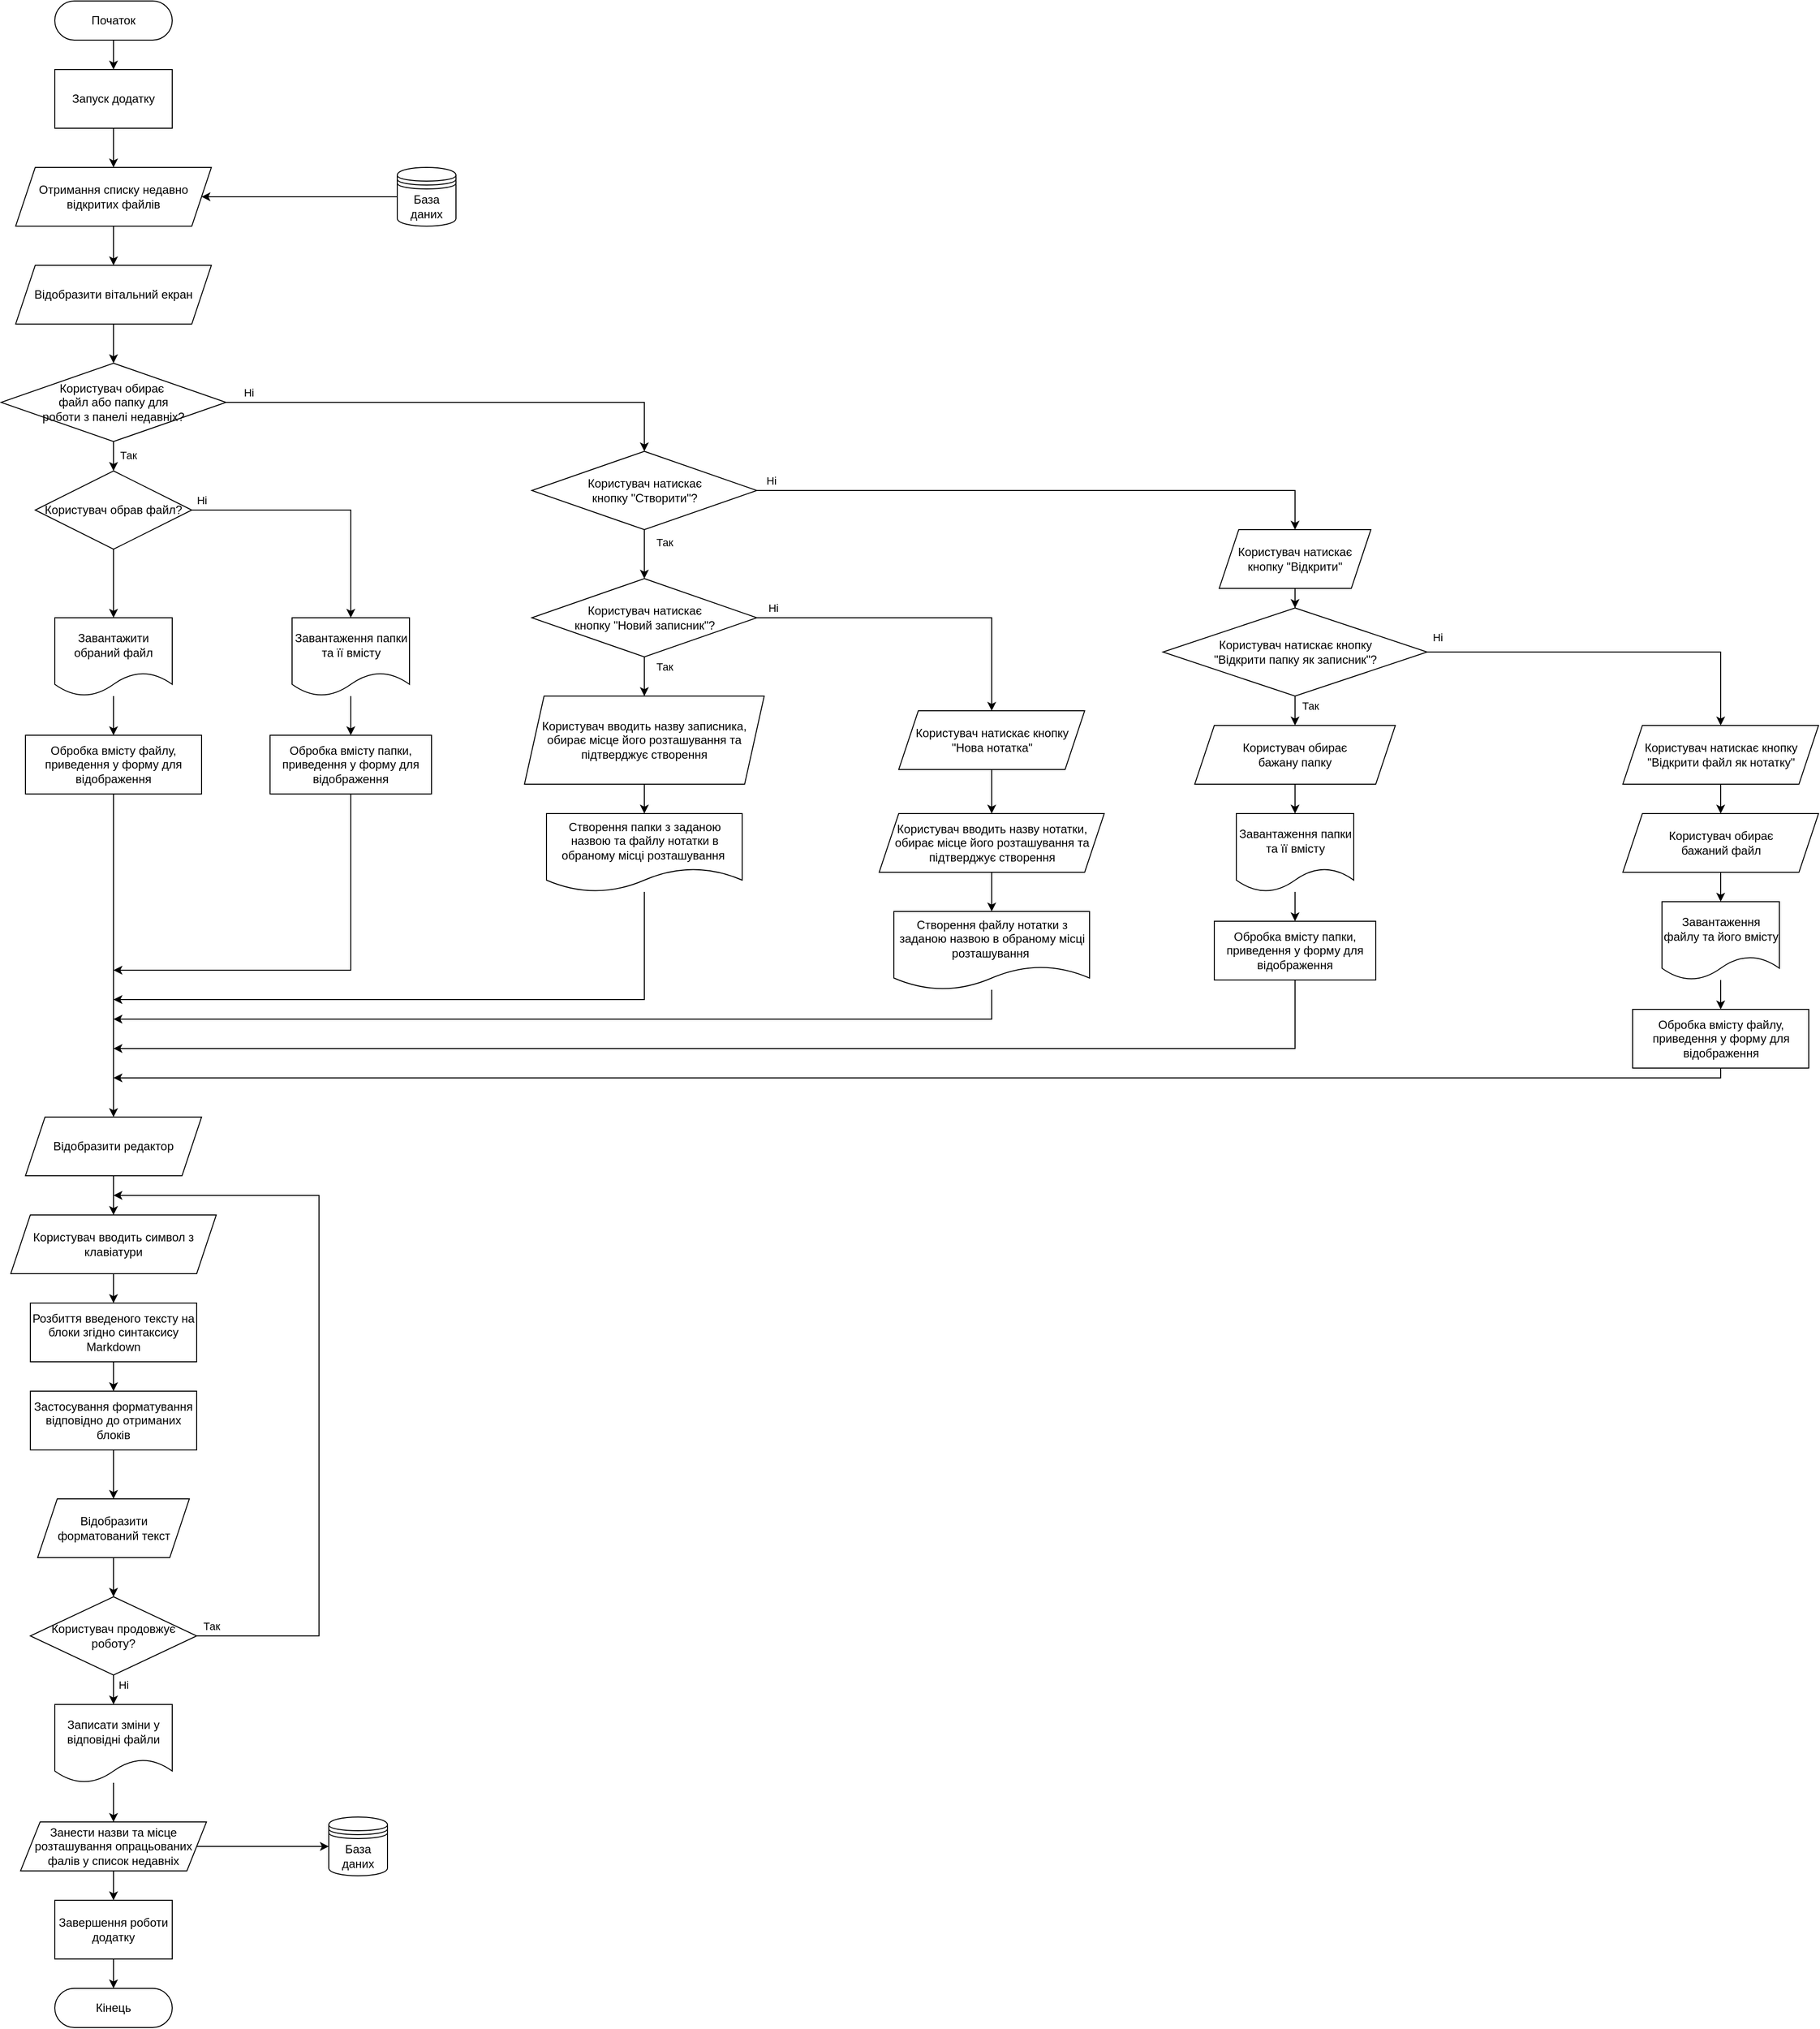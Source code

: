 <mxfile version="24.7.7">
  <diagram name="Page-1" id="gWtPbJ2O6Jscst8-D_sE">
    <mxGraphModel dx="2625" dy="1393" grid="1" gridSize="10" guides="1" tooltips="1" connect="1" arrows="1" fold="1" page="1" pageScale="1" pageWidth="850" pageHeight="1100" math="0" shadow="0">
      <root>
        <mxCell id="0" />
        <mxCell id="1" parent="0" />
        <mxCell id="EPE6BxK0IPjFPiHwXgnp-8" value="" style="edgeStyle=orthogonalEdgeStyle;rounded=0;orthogonalLoop=1;jettySize=auto;html=1;" parent="1" source="EPE6BxK0IPjFPiHwXgnp-2" target="EPE6BxK0IPjFPiHwXgnp-4" edge="1">
          <mxGeometry relative="1" as="geometry" />
        </mxCell>
        <mxCell id="EPE6BxK0IPjFPiHwXgnp-2" value="Початок" style="rounded=1;whiteSpace=wrap;html=1;arcSize=50;" parent="1" vertex="1">
          <mxGeometry x="350" y="90" width="120" height="40" as="geometry" />
        </mxCell>
        <mxCell id="EPE6BxK0IPjFPiHwXgnp-3" value="Кінець" style="rounded=1;whiteSpace=wrap;html=1;arcSize=50;" parent="1" vertex="1">
          <mxGeometry x="350" y="2120" width="120" height="40" as="geometry" />
        </mxCell>
        <mxCell id="EPE6BxK0IPjFPiHwXgnp-9" value="" style="edgeStyle=orthogonalEdgeStyle;rounded=0;orthogonalLoop=1;jettySize=auto;html=1;" parent="1" source="EPE6BxK0IPjFPiHwXgnp-4" target="EPE6BxK0IPjFPiHwXgnp-5" edge="1">
          <mxGeometry relative="1" as="geometry" />
        </mxCell>
        <mxCell id="EPE6BxK0IPjFPiHwXgnp-4" value="Запуск додатку" style="rounded=0;whiteSpace=wrap;html=1;" parent="1" vertex="1">
          <mxGeometry x="350" y="160" width="120" height="60" as="geometry" />
        </mxCell>
        <mxCell id="EPE6BxK0IPjFPiHwXgnp-13" style="edgeStyle=orthogonalEdgeStyle;rounded=0;orthogonalLoop=1;jettySize=auto;html=1;entryX=0.5;entryY=0;entryDx=0;entryDy=0;" parent="1" source="EPE6BxK0IPjFPiHwXgnp-5" target="EPE6BxK0IPjFPiHwXgnp-12" edge="1">
          <mxGeometry relative="1" as="geometry" />
        </mxCell>
        <mxCell id="EPE6BxK0IPjFPiHwXgnp-5" value="Отримання списку недавно відкритих файлів" style="shape=parallelogram;perimeter=parallelogramPerimeter;whiteSpace=wrap;html=1;fixedSize=1;" parent="1" vertex="1">
          <mxGeometry x="310" y="260" width="200" height="60" as="geometry" />
        </mxCell>
        <mxCell id="EPE6BxK0IPjFPiHwXgnp-11" style="edgeStyle=orthogonalEdgeStyle;rounded=0;orthogonalLoop=1;jettySize=auto;html=1;entryX=1;entryY=0.5;entryDx=0;entryDy=0;" parent="1" source="EPE6BxK0IPjFPiHwXgnp-6" target="EPE6BxK0IPjFPiHwXgnp-5" edge="1">
          <mxGeometry relative="1" as="geometry" />
        </mxCell>
        <mxCell id="EPE6BxK0IPjFPiHwXgnp-6" value="База даних" style="shape=datastore;whiteSpace=wrap;html=1;" parent="1" vertex="1">
          <mxGeometry x="700" y="260" width="60" height="60" as="geometry" />
        </mxCell>
        <mxCell id="EPE6BxK0IPjFPiHwXgnp-15" style="edgeStyle=orthogonalEdgeStyle;rounded=0;orthogonalLoop=1;jettySize=auto;html=1;entryX=0.5;entryY=0;entryDx=0;entryDy=0;" parent="1" source="EPE6BxK0IPjFPiHwXgnp-12" target="EPE6BxK0IPjFPiHwXgnp-14" edge="1">
          <mxGeometry relative="1" as="geometry" />
        </mxCell>
        <mxCell id="EPE6BxK0IPjFPiHwXgnp-12" value="Відобразити вітальний екран" style="shape=parallelogram;perimeter=parallelogramPerimeter;whiteSpace=wrap;html=1;fixedSize=1;" parent="1" vertex="1">
          <mxGeometry x="310" y="360" width="200" height="60" as="geometry" />
        </mxCell>
        <mxCell id="EPE6BxK0IPjFPiHwXgnp-17" value="" style="edgeStyle=orthogonalEdgeStyle;rounded=0;orthogonalLoop=1;jettySize=auto;html=1;entryX=0.5;entryY=0;entryDx=0;entryDy=0;" parent="1" source="EPE6BxK0IPjFPiHwXgnp-14" target="Xb7c7R6k7_6qNOGAgzvP-1" edge="1">
          <mxGeometry relative="1" as="geometry" />
        </mxCell>
        <mxCell id="EPE6BxK0IPjFPiHwXgnp-22" value="Так" style="edgeLabel;html=1;align=center;verticalAlign=middle;resizable=0;points=[];" parent="EPE6BxK0IPjFPiHwXgnp-17" vertex="1" connectable="0">
          <mxGeometry x="-0.38" y="-1" relative="1" as="geometry">
            <mxPoint x="16" y="-2" as="offset" />
          </mxGeometry>
        </mxCell>
        <mxCell id="EPE6BxK0IPjFPiHwXgnp-24" value="" style="edgeStyle=orthogonalEdgeStyle;rounded=0;orthogonalLoop=1;jettySize=auto;html=1;" parent="1" source="EPE6BxK0IPjFPiHwXgnp-14" target="EPE6BxK0IPjFPiHwXgnp-23" edge="1">
          <mxGeometry relative="1" as="geometry" />
        </mxCell>
        <mxCell id="EPE6BxK0IPjFPiHwXgnp-60" value="Ні" style="edgeLabel;html=1;align=center;verticalAlign=middle;resizable=0;points=[];" parent="EPE6BxK0IPjFPiHwXgnp-24" vertex="1" connectable="0">
          <mxGeometry x="-0.903" relative="1" as="geometry">
            <mxPoint y="-10" as="offset" />
          </mxGeometry>
        </mxCell>
        <mxCell id="EPE6BxK0IPjFPiHwXgnp-14" value="Користувач обирає&amp;nbsp;&lt;div&gt;файл&amp;nbsp;&lt;span style=&quot;background-color: initial;&quot;&gt;або папку для&lt;/span&gt;&lt;div&gt;&lt;div&gt;роботи з панелі недавніх?&lt;/div&gt;&lt;/div&gt;&lt;/div&gt;" style="rhombus;whiteSpace=wrap;html=1;" parent="1" vertex="1">
          <mxGeometry x="295" y="460" width="230" height="80" as="geometry" />
        </mxCell>
        <mxCell id="EPE6BxK0IPjFPiHwXgnp-19" style="edgeStyle=orthogonalEdgeStyle;rounded=0;orthogonalLoop=1;jettySize=auto;html=1;entryX=0.5;entryY=0;entryDx=0;entryDy=0;" parent="1" source="EPE6BxK0IPjFPiHwXgnp-16" target="EPE6BxK0IPjFPiHwXgnp-18" edge="1">
          <mxGeometry relative="1" as="geometry" />
        </mxCell>
        <mxCell id="EPE6BxK0IPjFPiHwXgnp-16" value="Завантажити обраний файл" style="shape=document;whiteSpace=wrap;html=1;boundedLbl=1;" parent="1" vertex="1">
          <mxGeometry x="350" y="720" width="120" height="80" as="geometry" />
        </mxCell>
        <mxCell id="EPE6BxK0IPjFPiHwXgnp-21" style="edgeStyle=orthogonalEdgeStyle;rounded=0;orthogonalLoop=1;jettySize=auto;html=1;entryX=0.5;entryY=0;entryDx=0;entryDy=0;" parent="1" source="EPE6BxK0IPjFPiHwXgnp-18" target="EPE6BxK0IPjFPiHwXgnp-20" edge="1">
          <mxGeometry relative="1" as="geometry" />
        </mxCell>
        <mxCell id="EPE6BxK0IPjFPiHwXgnp-18" value="Обробка вмісту файлу, приведення у форму для відображення" style="rounded=0;whiteSpace=wrap;html=1;" parent="1" vertex="1">
          <mxGeometry x="320" y="840" width="180" height="60" as="geometry" />
        </mxCell>
        <mxCell id="EPE6BxK0IPjFPiHwXgnp-69" style="edgeStyle=orthogonalEdgeStyle;rounded=0;orthogonalLoop=1;jettySize=auto;html=1;entryX=0.5;entryY=0;entryDx=0;entryDy=0;" parent="1" source="EPE6BxK0IPjFPiHwXgnp-20" target="EPE6BxK0IPjFPiHwXgnp-68" edge="1">
          <mxGeometry relative="1" as="geometry" />
        </mxCell>
        <mxCell id="EPE6BxK0IPjFPiHwXgnp-20" value="Відобразити редактор" style="shape=parallelogram;perimeter=parallelogramPerimeter;whiteSpace=wrap;html=1;fixedSize=1;" parent="1" vertex="1">
          <mxGeometry x="320" y="1230" width="180" height="60" as="geometry" />
        </mxCell>
        <mxCell id="EPE6BxK0IPjFPiHwXgnp-26" value="" style="edgeStyle=orthogonalEdgeStyle;rounded=0;orthogonalLoop=1;jettySize=auto;html=1;" parent="1" source="EPE6BxK0IPjFPiHwXgnp-23" target="EPE6BxK0IPjFPiHwXgnp-25" edge="1">
          <mxGeometry relative="1" as="geometry" />
        </mxCell>
        <mxCell id="EPE6BxK0IPjFPiHwXgnp-61" value="Так" style="edgeLabel;html=1;align=center;verticalAlign=middle;resizable=0;points=[];" parent="EPE6BxK0IPjFPiHwXgnp-26" vertex="1" connectable="0">
          <mxGeometry x="-0.505" relative="1" as="geometry">
            <mxPoint x="20" as="offset" />
          </mxGeometry>
        </mxCell>
        <mxCell id="EPE6BxK0IPjFPiHwXgnp-40" style="edgeStyle=orthogonalEdgeStyle;rounded=0;orthogonalLoop=1;jettySize=auto;html=1;entryX=0.5;entryY=0;entryDx=0;entryDy=0;" parent="1" source="EPE6BxK0IPjFPiHwXgnp-23" target="EPE6BxK0IPjFPiHwXgnp-63" edge="1">
          <mxGeometry relative="1" as="geometry">
            <mxPoint x="1622.5" y="640" as="targetPoint" />
          </mxGeometry>
        </mxCell>
        <mxCell id="EPE6BxK0IPjFPiHwXgnp-62" value="Ні" style="edgeLabel;html=1;align=center;verticalAlign=middle;resizable=0;points=[];" parent="EPE6BxK0IPjFPiHwXgnp-40" vertex="1" connectable="0">
          <mxGeometry x="-0.943" y="3" relative="1" as="geometry">
            <mxPoint x="-3" y="-7" as="offset" />
          </mxGeometry>
        </mxCell>
        <mxCell id="EPE6BxK0IPjFPiHwXgnp-23" value="Користувач натискає&lt;div&gt;кнопку &quot;Створити&quot;&lt;span style=&quot;background-color: initial;&quot;&gt;?&lt;/span&gt;&lt;/div&gt;" style="rhombus;whiteSpace=wrap;html=1;" parent="1" vertex="1">
          <mxGeometry x="837.5" y="550" width="230" height="80" as="geometry" />
        </mxCell>
        <mxCell id="EPE6BxK0IPjFPiHwXgnp-28" style="edgeStyle=orthogonalEdgeStyle;rounded=0;orthogonalLoop=1;jettySize=auto;html=1;entryX=0.5;entryY=0;entryDx=0;entryDy=0;" parent="1" source="EPE6BxK0IPjFPiHwXgnp-25" target="EPE6BxK0IPjFPiHwXgnp-27" edge="1">
          <mxGeometry relative="1" as="geometry" />
        </mxCell>
        <mxCell id="EPE6BxK0IPjFPiHwXgnp-32" value="Так" style="edgeLabel;html=1;align=center;verticalAlign=middle;resizable=0;points=[];" parent="EPE6BxK0IPjFPiHwXgnp-28" vertex="1" connectable="0">
          <mxGeometry x="-0.325" relative="1" as="geometry">
            <mxPoint x="20" y="-4" as="offset" />
          </mxGeometry>
        </mxCell>
        <mxCell id="EPE6BxK0IPjFPiHwXgnp-33" style="edgeStyle=orthogonalEdgeStyle;rounded=0;orthogonalLoop=1;jettySize=auto;html=1;entryX=0.5;entryY=0;entryDx=0;entryDy=0;" parent="1" source="EPE6BxK0IPjFPiHwXgnp-25" target="EPE6BxK0IPjFPiHwXgnp-34" edge="1">
          <mxGeometry relative="1" as="geometry">
            <mxPoint x="1302.5" y="800" as="targetPoint" />
          </mxGeometry>
        </mxCell>
        <mxCell id="EPE6BxK0IPjFPiHwXgnp-65" value="Ні" style="edgeLabel;html=1;align=center;verticalAlign=middle;resizable=0;points=[];" parent="EPE6BxK0IPjFPiHwXgnp-33" vertex="1" connectable="0">
          <mxGeometry x="-0.846" y="3" relative="1" as="geometry">
            <mxPoint x="-10" y="-7" as="offset" />
          </mxGeometry>
        </mxCell>
        <mxCell id="EPE6BxK0IPjFPiHwXgnp-25" value="Користувач натискає&lt;div&gt;кнопку &quot;Новий записник&quot;&lt;span style=&quot;background-color: initial;&quot;&gt;?&lt;/span&gt;&lt;/div&gt;" style="rhombus;whiteSpace=wrap;html=1;" parent="1" vertex="1">
          <mxGeometry x="837.5" y="680" width="230" height="80" as="geometry" />
        </mxCell>
        <mxCell id="EPE6BxK0IPjFPiHwXgnp-30" value="" style="edgeStyle=orthogonalEdgeStyle;rounded=0;orthogonalLoop=1;jettySize=auto;html=1;" parent="1" source="EPE6BxK0IPjFPiHwXgnp-27" target="EPE6BxK0IPjFPiHwXgnp-29" edge="1">
          <mxGeometry relative="1" as="geometry" />
        </mxCell>
        <mxCell id="EPE6BxK0IPjFPiHwXgnp-27" value="Користувач вводить назву записника, обирає місце його розташування та підтверджує створення" style="shape=parallelogram;perimeter=parallelogramPerimeter;whiteSpace=wrap;html=1;fixedSize=1;" parent="1" vertex="1">
          <mxGeometry x="830" y="800" width="245" height="90" as="geometry" />
        </mxCell>
        <mxCell id="EPE6BxK0IPjFPiHwXgnp-31" style="edgeStyle=orthogonalEdgeStyle;rounded=0;orthogonalLoop=1;jettySize=auto;html=1;" parent="1" source="EPE6BxK0IPjFPiHwXgnp-29" edge="1">
          <mxGeometry relative="1" as="geometry">
            <mxPoint x="410" y="1110" as="targetPoint" />
            <Array as="points">
              <mxPoint x="720" y="1110" />
              <mxPoint x="410" y="1110" />
            </Array>
          </mxGeometry>
        </mxCell>
        <mxCell id="EPE6BxK0IPjFPiHwXgnp-29" value="Створення папки з заданою назвою та файлу нотатки в обраному місці розташування&amp;nbsp;" style="shape=document;whiteSpace=wrap;html=1;boundedLbl=1;" parent="1" vertex="1">
          <mxGeometry x="852.5" y="920" width="200" height="80" as="geometry" />
        </mxCell>
        <mxCell id="EPE6BxK0IPjFPiHwXgnp-36" value="" style="edgeStyle=orthogonalEdgeStyle;rounded=0;orthogonalLoop=1;jettySize=auto;html=1;" parent="1" source="EPE6BxK0IPjFPiHwXgnp-34" target="EPE6BxK0IPjFPiHwXgnp-35" edge="1">
          <mxGeometry relative="1" as="geometry" />
        </mxCell>
        <mxCell id="EPE6BxK0IPjFPiHwXgnp-34" value="Користувач натискає кнопку &quot;Нова нотатка&quot;" style="shape=parallelogram;perimeter=parallelogramPerimeter;whiteSpace=wrap;html=1;fixedSize=1;" parent="1" vertex="1">
          <mxGeometry x="1212.5" y="815" width="190" height="60" as="geometry" />
        </mxCell>
        <mxCell id="EPE6BxK0IPjFPiHwXgnp-38" value="" style="edgeStyle=orthogonalEdgeStyle;rounded=0;orthogonalLoop=1;jettySize=auto;html=1;" parent="1" source="EPE6BxK0IPjFPiHwXgnp-35" target="EPE6BxK0IPjFPiHwXgnp-37" edge="1">
          <mxGeometry relative="1" as="geometry" />
        </mxCell>
        <mxCell id="EPE6BxK0IPjFPiHwXgnp-35" value="Користувач вводить назву нотатки, обирає місце його розташування та підтверджує створення" style="shape=parallelogram;perimeter=parallelogramPerimeter;whiteSpace=wrap;html=1;fixedSize=1;" parent="1" vertex="1">
          <mxGeometry x="1192.5" y="920" width="230" height="60" as="geometry" />
        </mxCell>
        <mxCell id="EPE6BxK0IPjFPiHwXgnp-39" style="edgeStyle=orthogonalEdgeStyle;rounded=0;orthogonalLoop=1;jettySize=auto;html=1;" parent="1" source="EPE6BxK0IPjFPiHwXgnp-37" edge="1">
          <mxGeometry relative="1" as="geometry">
            <mxPoint x="410" y="1130.0" as="targetPoint" />
            <Array as="points">
              <mxPoint x="1308" y="1130" />
            </Array>
          </mxGeometry>
        </mxCell>
        <mxCell id="EPE6BxK0IPjFPiHwXgnp-37" value="Створення файлу нотатки з заданою назвою в обраному місці розташування&amp;nbsp;" style="shape=document;whiteSpace=wrap;html=1;boundedLbl=1;" parent="1" vertex="1">
          <mxGeometry x="1207.5" y="1020" width="200" height="80" as="geometry" />
        </mxCell>
        <mxCell id="EPE6BxK0IPjFPiHwXgnp-48" style="edgeStyle=orthogonalEdgeStyle;rounded=0;orthogonalLoop=1;jettySize=auto;html=1;entryX=0.5;entryY=0;entryDx=0;entryDy=0;" parent="1" source="EPE6BxK0IPjFPiHwXgnp-41" target="EPE6BxK0IPjFPiHwXgnp-43" edge="1">
          <mxGeometry relative="1" as="geometry" />
        </mxCell>
        <mxCell id="EPE6BxK0IPjFPiHwXgnp-66" value="Так" style="edgeLabel;html=1;align=center;verticalAlign=middle;resizable=0;points=[];" parent="EPE6BxK0IPjFPiHwXgnp-48" vertex="1" connectable="0">
          <mxGeometry x="-0.629" y="-1" relative="1" as="geometry">
            <mxPoint x="16" as="offset" />
          </mxGeometry>
        </mxCell>
        <mxCell id="EPE6BxK0IPjFPiHwXgnp-51" style="edgeStyle=orthogonalEdgeStyle;rounded=0;orthogonalLoop=1;jettySize=auto;html=1;" parent="1" source="EPE6BxK0IPjFPiHwXgnp-41" target="EPE6BxK0IPjFPiHwXgnp-52" edge="1">
          <mxGeometry relative="1" as="geometry">
            <mxPoint x="2022.5" y="760" as="targetPoint" />
          </mxGeometry>
        </mxCell>
        <mxCell id="EPE6BxK0IPjFPiHwXgnp-67" value="Ні" style="edgeLabel;html=1;align=center;verticalAlign=middle;resizable=0;points=[];" parent="EPE6BxK0IPjFPiHwXgnp-51" vertex="1" connectable="0">
          <mxGeometry x="-0.893" y="1" relative="1" as="geometry">
            <mxPoint x="-10" y="-14" as="offset" />
          </mxGeometry>
        </mxCell>
        <mxCell id="EPE6BxK0IPjFPiHwXgnp-41" value="Користувач натискає&amp;nbsp;&lt;span style=&quot;background-color: initial;&quot;&gt;кнопку&lt;/span&gt;&lt;div&gt;&lt;span style=&quot;background-color: initial;&quot;&gt;&quot;Відкрити папку як записник&quot;&lt;/span&gt;&lt;span style=&quot;background-color: initial;&quot;&gt;?&lt;/span&gt;&lt;/div&gt;" style="rhombus;whiteSpace=wrap;html=1;" parent="1" vertex="1">
          <mxGeometry x="1482.5" y="710" width="270" height="90" as="geometry" />
        </mxCell>
        <mxCell id="EPE6BxK0IPjFPiHwXgnp-49" style="edgeStyle=orthogonalEdgeStyle;rounded=0;orthogonalLoop=1;jettySize=auto;html=1;entryX=0.5;entryY=0;entryDx=0;entryDy=0;" parent="1" source="EPE6BxK0IPjFPiHwXgnp-43" target="EPE6BxK0IPjFPiHwXgnp-44" edge="1">
          <mxGeometry relative="1" as="geometry" />
        </mxCell>
        <mxCell id="EPE6BxK0IPjFPiHwXgnp-43" value="Користувач обирає&lt;div&gt;бажану папку&lt;/div&gt;" style="shape=parallelogram;perimeter=parallelogramPerimeter;whiteSpace=wrap;html=1;fixedSize=1;" parent="1" vertex="1">
          <mxGeometry x="1515" y="830" width="205" height="60" as="geometry" />
        </mxCell>
        <mxCell id="EPE6BxK0IPjFPiHwXgnp-50" style="edgeStyle=orthogonalEdgeStyle;rounded=0;orthogonalLoop=1;jettySize=auto;html=1;entryX=0.5;entryY=0;entryDx=0;entryDy=0;" parent="1" source="EPE6BxK0IPjFPiHwXgnp-44" target="EPE6BxK0IPjFPiHwXgnp-45" edge="1">
          <mxGeometry relative="1" as="geometry" />
        </mxCell>
        <mxCell id="EPE6BxK0IPjFPiHwXgnp-44" value="Завантаження папки та її вмісту" style="shape=document;whiteSpace=wrap;html=1;boundedLbl=1;" parent="1" vertex="1">
          <mxGeometry x="1557.5" y="920" width="120" height="80" as="geometry" />
        </mxCell>
        <mxCell id="EPE6BxK0IPjFPiHwXgnp-46" style="edgeStyle=orthogonalEdgeStyle;rounded=0;orthogonalLoop=1;jettySize=auto;html=1;" parent="1" source="EPE6BxK0IPjFPiHwXgnp-45" edge="1">
          <mxGeometry relative="1" as="geometry">
            <mxPoint x="410" y="1160" as="targetPoint" />
            <Array as="points">
              <mxPoint x="1385" y="1160" />
              <mxPoint x="410" y="1160" />
            </Array>
          </mxGeometry>
        </mxCell>
        <mxCell id="EPE6BxK0IPjFPiHwXgnp-45" value="Обробка вмісту папки, приведення у форму для відображення" style="rounded=0;whiteSpace=wrap;html=1;" parent="1" vertex="1">
          <mxGeometry x="1535" y="1030" width="165" height="60" as="geometry" />
        </mxCell>
        <mxCell id="EPE6BxK0IPjFPiHwXgnp-54" value="" style="edgeStyle=orthogonalEdgeStyle;rounded=0;orthogonalLoop=1;jettySize=auto;html=1;" parent="1" source="EPE6BxK0IPjFPiHwXgnp-52" target="EPE6BxK0IPjFPiHwXgnp-53" edge="1">
          <mxGeometry relative="1" as="geometry" />
        </mxCell>
        <mxCell id="EPE6BxK0IPjFPiHwXgnp-52" value="Користувач натискає кнопку &quot;Відкрити файл як нотатку&quot;" style="shape=parallelogram;perimeter=parallelogramPerimeter;whiteSpace=wrap;html=1;fixedSize=1;" parent="1" vertex="1">
          <mxGeometry x="1952.5" y="830" width="200" height="60" as="geometry" />
        </mxCell>
        <mxCell id="EPE6BxK0IPjFPiHwXgnp-58" style="edgeStyle=orthogonalEdgeStyle;rounded=0;orthogonalLoop=1;jettySize=auto;html=1;entryX=0.5;entryY=0;entryDx=0;entryDy=0;" parent="1" source="EPE6BxK0IPjFPiHwXgnp-53" target="EPE6BxK0IPjFPiHwXgnp-55" edge="1">
          <mxGeometry relative="1" as="geometry" />
        </mxCell>
        <mxCell id="EPE6BxK0IPjFPiHwXgnp-53" value="Користувач обирає&lt;div&gt;бажаний файл&lt;/div&gt;" style="shape=parallelogram;perimeter=parallelogramPerimeter;whiteSpace=wrap;html=1;fixedSize=1;" parent="1" vertex="1">
          <mxGeometry x="1952.5" y="920" width="200" height="60" as="geometry" />
        </mxCell>
        <mxCell id="EPE6BxK0IPjFPiHwXgnp-57" style="edgeStyle=orthogonalEdgeStyle;rounded=0;orthogonalLoop=1;jettySize=auto;html=1;entryX=0.5;entryY=0;entryDx=0;entryDy=0;" parent="1" source="EPE6BxK0IPjFPiHwXgnp-55" target="EPE6BxK0IPjFPiHwXgnp-56" edge="1">
          <mxGeometry relative="1" as="geometry" />
        </mxCell>
        <mxCell id="EPE6BxK0IPjFPiHwXgnp-55" value="Завантаження файлу та його вмісту" style="shape=document;whiteSpace=wrap;html=1;boundedLbl=1;" parent="1" vertex="1">
          <mxGeometry x="1992.5" y="1010" width="120" height="80" as="geometry" />
        </mxCell>
        <mxCell id="EPE6BxK0IPjFPiHwXgnp-59" style="edgeStyle=orthogonalEdgeStyle;rounded=0;orthogonalLoop=1;jettySize=auto;html=1;" parent="1" source="EPE6BxK0IPjFPiHwXgnp-56" edge="1">
          <mxGeometry relative="1" as="geometry">
            <mxPoint x="410" y="1190.0" as="targetPoint" />
            <Array as="points">
              <mxPoint x="2052" y="1190" />
            </Array>
          </mxGeometry>
        </mxCell>
        <mxCell id="EPE6BxK0IPjFPiHwXgnp-56" value="Обробка вмісту файлу, приведення у форму для відображення" style="rounded=0;whiteSpace=wrap;html=1;" parent="1" vertex="1">
          <mxGeometry x="1962.5" y="1120" width="180" height="60" as="geometry" />
        </mxCell>
        <mxCell id="EPE6BxK0IPjFPiHwXgnp-64" style="edgeStyle=orthogonalEdgeStyle;rounded=0;orthogonalLoop=1;jettySize=auto;html=1;" parent="1" source="EPE6BxK0IPjFPiHwXgnp-63" target="EPE6BxK0IPjFPiHwXgnp-41" edge="1">
          <mxGeometry relative="1" as="geometry" />
        </mxCell>
        <mxCell id="EPE6BxK0IPjFPiHwXgnp-63" value="Користувач натискає кнопку &quot;Відкрити&quot;" style="shape=parallelogram;perimeter=parallelogramPerimeter;whiteSpace=wrap;html=1;fixedSize=1;" parent="1" vertex="1">
          <mxGeometry x="1540" y="630" width="155" height="60" as="geometry" />
        </mxCell>
        <mxCell id="EPE6BxK0IPjFPiHwXgnp-71" value="" style="edgeStyle=orthogonalEdgeStyle;rounded=0;orthogonalLoop=1;jettySize=auto;html=1;" parent="1" source="EPE6BxK0IPjFPiHwXgnp-68" target="EPE6BxK0IPjFPiHwXgnp-70" edge="1">
          <mxGeometry relative="1" as="geometry" />
        </mxCell>
        <mxCell id="EPE6BxK0IPjFPiHwXgnp-68" value="Користувач вводить символ з клавіатури" style="shape=parallelogram;perimeter=parallelogramPerimeter;whiteSpace=wrap;html=1;fixedSize=1;" parent="1" vertex="1">
          <mxGeometry x="305" y="1330" width="210" height="60" as="geometry" />
        </mxCell>
        <mxCell id="EPE6BxK0IPjFPiHwXgnp-73" value="" style="edgeStyle=orthogonalEdgeStyle;rounded=0;orthogonalLoop=1;jettySize=auto;html=1;" parent="1" source="EPE6BxK0IPjFPiHwXgnp-70" target="EPE6BxK0IPjFPiHwXgnp-72" edge="1">
          <mxGeometry relative="1" as="geometry" />
        </mxCell>
        <mxCell id="EPE6BxK0IPjFPiHwXgnp-70" value="Розбиття введеного тексту на блоки згідно синтаксису Markdown" style="whiteSpace=wrap;html=1;" parent="1" vertex="1">
          <mxGeometry x="325" y="1420" width="170" height="60" as="geometry" />
        </mxCell>
        <mxCell id="EPE6BxK0IPjFPiHwXgnp-72" value="Застосування форматування відповідно до отриманих блоків" style="whiteSpace=wrap;html=1;" parent="1" vertex="1">
          <mxGeometry x="325" y="1510" width="170" height="60" as="geometry" />
        </mxCell>
        <mxCell id="EPE6BxK0IPjFPiHwXgnp-77" style="edgeStyle=orthogonalEdgeStyle;rounded=0;orthogonalLoop=1;jettySize=auto;html=1;entryX=0.5;entryY=0;entryDx=0;entryDy=0;exitX=0.5;exitY=1;exitDx=0;exitDy=0;" parent="1" source="EPE6BxK0IPjFPiHwXgnp-72" target="EPE6BxK0IPjFPiHwXgnp-76" edge="1">
          <mxGeometry relative="1" as="geometry">
            <mxPoint x="410" y="1670" as="sourcePoint" />
          </mxGeometry>
        </mxCell>
        <mxCell id="EPE6BxK0IPjFPiHwXgnp-80" style="edgeStyle=orthogonalEdgeStyle;rounded=0;orthogonalLoop=1;jettySize=auto;html=1;entryX=0.5;entryY=0;entryDx=0;entryDy=0;" parent="1" source="EPE6BxK0IPjFPiHwXgnp-76" target="EPE6BxK0IPjFPiHwXgnp-78" edge="1">
          <mxGeometry relative="1" as="geometry" />
        </mxCell>
        <mxCell id="EPE6BxK0IPjFPiHwXgnp-76" value="Відобразити форматований текст" style="shape=parallelogram;perimeter=parallelogramPerimeter;whiteSpace=wrap;html=1;fixedSize=1;" parent="1" vertex="1">
          <mxGeometry x="332.5" y="1620" width="155" height="60" as="geometry" />
        </mxCell>
        <mxCell id="EPE6BxK0IPjFPiHwXgnp-79" style="edgeStyle=orthogonalEdgeStyle;rounded=0;orthogonalLoop=1;jettySize=auto;html=1;" parent="1" source="EPE6BxK0IPjFPiHwXgnp-78" edge="1">
          <mxGeometry relative="1" as="geometry">
            <mxPoint x="410" y="1310" as="targetPoint" />
            <Array as="points">
              <mxPoint x="620" y="1760" />
              <mxPoint x="620" y="1310" />
            </Array>
          </mxGeometry>
        </mxCell>
        <mxCell id="EPE6BxK0IPjFPiHwXgnp-81" value="Так" style="edgeLabel;html=1;align=center;verticalAlign=middle;resizable=0;points=[];" parent="EPE6BxK0IPjFPiHwXgnp-79" vertex="1" connectable="0">
          <mxGeometry x="-0.921" relative="1" as="geometry">
            <mxPoint x="-16" y="-10" as="offset" />
          </mxGeometry>
        </mxCell>
        <mxCell id="EPE6BxK0IPjFPiHwXgnp-83" style="edgeStyle=orthogonalEdgeStyle;rounded=0;orthogonalLoop=1;jettySize=auto;html=1;entryX=0.5;entryY=0;entryDx=0;entryDy=0;" parent="1" source="EPE6BxK0IPjFPiHwXgnp-78" target="EPE6BxK0IPjFPiHwXgnp-82" edge="1">
          <mxGeometry relative="1" as="geometry" />
        </mxCell>
        <mxCell id="EPE6BxK0IPjFPiHwXgnp-84" value="Ні" style="edgeLabel;html=1;align=center;verticalAlign=middle;resizable=0;points=[];" parent="EPE6BxK0IPjFPiHwXgnp-83" vertex="1" connectable="0">
          <mxGeometry x="-0.596" y="-1" relative="1" as="geometry">
            <mxPoint x="11" as="offset" />
          </mxGeometry>
        </mxCell>
        <mxCell id="EPE6BxK0IPjFPiHwXgnp-78" value="Користувач продовжує роботу?" style="rhombus;whiteSpace=wrap;html=1;" parent="1" vertex="1">
          <mxGeometry x="325" y="1720" width="170" height="80" as="geometry" />
        </mxCell>
        <mxCell id="EPE6BxK0IPjFPiHwXgnp-86" style="edgeStyle=orthogonalEdgeStyle;rounded=0;orthogonalLoop=1;jettySize=auto;html=1;entryX=0.5;entryY=0;entryDx=0;entryDy=0;" parent="1" source="EPE6BxK0IPjFPiHwXgnp-82" target="EPE6BxK0IPjFPiHwXgnp-85" edge="1">
          <mxGeometry relative="1" as="geometry" />
        </mxCell>
        <mxCell id="EPE6BxK0IPjFPiHwXgnp-82" value="Записати зміни у відповідні файли" style="shape=document;whiteSpace=wrap;html=1;boundedLbl=1;" parent="1" vertex="1">
          <mxGeometry x="350" y="1830" width="120" height="80" as="geometry" />
        </mxCell>
        <mxCell id="EPE6BxK0IPjFPiHwXgnp-88" style="edgeStyle=orthogonalEdgeStyle;rounded=0;orthogonalLoop=1;jettySize=auto;html=1;entryX=0;entryY=0.5;entryDx=0;entryDy=0;" parent="1" source="EPE6BxK0IPjFPiHwXgnp-85" target="EPE6BxK0IPjFPiHwXgnp-87" edge="1">
          <mxGeometry relative="1" as="geometry" />
        </mxCell>
        <mxCell id="EPE6BxK0IPjFPiHwXgnp-89" style="edgeStyle=orthogonalEdgeStyle;rounded=0;orthogonalLoop=1;jettySize=auto;html=1;" parent="1" source="EPE6BxK0IPjFPiHwXgnp-85" target="EPE6BxK0IPjFPiHwXgnp-90" edge="1">
          <mxGeometry relative="1" as="geometry">
            <mxPoint x="410" y="2040" as="targetPoint" />
          </mxGeometry>
        </mxCell>
        <mxCell id="EPE6BxK0IPjFPiHwXgnp-85" value="Занести назви та місце розташування опрацьованих фалів у список недавніх" style="shape=parallelogram;perimeter=parallelogramPerimeter;whiteSpace=wrap;html=1;fixedSize=1;" parent="1" vertex="1">
          <mxGeometry x="315" y="1950" width="190" height="50" as="geometry" />
        </mxCell>
        <mxCell id="EPE6BxK0IPjFPiHwXgnp-87" value="База даних" style="shape=datastore;whiteSpace=wrap;html=1;" parent="1" vertex="1">
          <mxGeometry x="630" y="1945" width="60" height="60" as="geometry" />
        </mxCell>
        <mxCell id="EPE6BxK0IPjFPiHwXgnp-91" style="edgeStyle=orthogonalEdgeStyle;rounded=0;orthogonalLoop=1;jettySize=auto;html=1;entryX=0.5;entryY=0;entryDx=0;entryDy=0;" parent="1" source="EPE6BxK0IPjFPiHwXgnp-90" target="EPE6BxK0IPjFPiHwXgnp-3" edge="1">
          <mxGeometry relative="1" as="geometry" />
        </mxCell>
        <mxCell id="EPE6BxK0IPjFPiHwXgnp-90" value="Завершення роботи додатку" style="rounded=0;whiteSpace=wrap;html=1;" parent="1" vertex="1">
          <mxGeometry x="350" y="2030" width="120" height="60" as="geometry" />
        </mxCell>
        <mxCell id="Xb7c7R6k7_6qNOGAgzvP-2" style="edgeStyle=orthogonalEdgeStyle;rounded=0;orthogonalLoop=1;jettySize=auto;html=1;entryX=0.5;entryY=0;entryDx=0;entryDy=0;" edge="1" parent="1" source="Xb7c7R6k7_6qNOGAgzvP-1" target="EPE6BxK0IPjFPiHwXgnp-16">
          <mxGeometry relative="1" as="geometry" />
        </mxCell>
        <mxCell id="Xb7c7R6k7_6qNOGAgzvP-5" style="edgeStyle=orthogonalEdgeStyle;rounded=0;orthogonalLoop=1;jettySize=auto;html=1;entryX=0.5;entryY=0;entryDx=0;entryDy=0;" edge="1" parent="1" source="Xb7c7R6k7_6qNOGAgzvP-1" target="Xb7c7R6k7_6qNOGAgzvP-3">
          <mxGeometry relative="1" as="geometry" />
        </mxCell>
        <mxCell id="Xb7c7R6k7_6qNOGAgzvP-6" value="Ні" style="edgeLabel;html=1;align=center;verticalAlign=middle;resizable=0;points=[];" vertex="1" connectable="0" parent="Xb7c7R6k7_6qNOGAgzvP-5">
          <mxGeometry x="-0.787" y="-2" relative="1" as="geometry">
            <mxPoint x="-19" y="-12" as="offset" />
          </mxGeometry>
        </mxCell>
        <mxCell id="Xb7c7R6k7_6qNOGAgzvP-1" value="Користувач обрав файл?" style="rhombus;whiteSpace=wrap;html=1;" vertex="1" parent="1">
          <mxGeometry x="330" y="570" width="160" height="80" as="geometry" />
        </mxCell>
        <mxCell id="Xb7c7R6k7_6qNOGAgzvP-7" style="edgeStyle=orthogonalEdgeStyle;rounded=0;orthogonalLoop=1;jettySize=auto;html=1;entryX=0.5;entryY=0;entryDx=0;entryDy=0;" edge="1" parent="1" source="Xb7c7R6k7_6qNOGAgzvP-3" target="Xb7c7R6k7_6qNOGAgzvP-4">
          <mxGeometry relative="1" as="geometry" />
        </mxCell>
        <mxCell id="Xb7c7R6k7_6qNOGAgzvP-3" value="Завантаження папки та її вмісту" style="shape=document;whiteSpace=wrap;html=1;boundedLbl=1;" vertex="1" parent="1">
          <mxGeometry x="592.5" y="720" width="120" height="80" as="geometry" />
        </mxCell>
        <mxCell id="Xb7c7R6k7_6qNOGAgzvP-8" style="edgeStyle=orthogonalEdgeStyle;rounded=0;orthogonalLoop=1;jettySize=auto;html=1;" edge="1" parent="1" source="Xb7c7R6k7_6qNOGAgzvP-4">
          <mxGeometry relative="1" as="geometry">
            <mxPoint x="410" y="1080" as="targetPoint" />
            <Array as="points">
              <mxPoint x="653" y="1080" />
            </Array>
          </mxGeometry>
        </mxCell>
        <mxCell id="Xb7c7R6k7_6qNOGAgzvP-4" value="Обробка вмісту папки, приведення у форму для відображення" style="rounded=0;whiteSpace=wrap;html=1;" vertex="1" parent="1">
          <mxGeometry x="570" y="840" width="165" height="60" as="geometry" />
        </mxCell>
      </root>
    </mxGraphModel>
  </diagram>
</mxfile>
